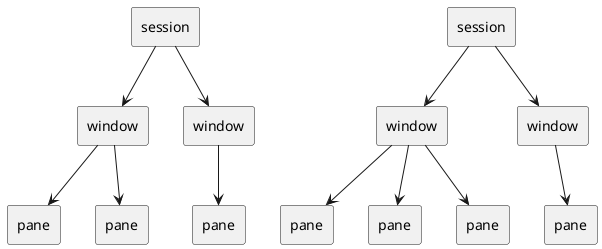 @startuml

rectangle "session" as session1
rectangle "session" as session2
rectangle "window" as window1
rectangle "window" as window2
rectangle "window" as window3
rectangle "window" as window4
rectangle "pane" as pane1
rectangle "pane" as pane2
rectangle "pane" as pane3
rectangle "pane" as pane4
rectangle "pane" as pane5
rectangle "pane" as pane6
rectangle "pane" as pane7


session1 -down-> window1
session1 -down-> window2
session2 -down-> window3
session2 -down-> window4
window1 -down-> pane1
window1 -down-> pane2
window2 -down-> pane3
window3 -down-> pane4
window3 -down-> pane5
window3 -down-> pane6
window4 -down-> pane7


@enduml
